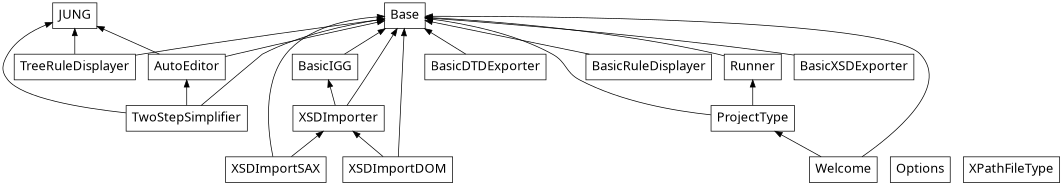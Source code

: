 digraph automaton_merge1 {
	node [shape = rectangle, fontname = "TeXGyrePagella-Regular", fontsize = 18];
	edge [fontname = "TeXGyrePagella-Regular", fontsize = 18];
	size = 7.08;
	rankdir = BT;

	AutoEditor
	Base
	BasicDTDExporter
	BasicIGG
	BasicRuleDisplayer
	BasicXSDExporter
	JUNG
	Options
	ProjectType
	Runner
	TreeRuleDisplayer
	TwoStepSimplifier
	Welcome
	XPathFileType
	XSDImportDOM
	XSDImporter
	XSDImportSAX

	AutoEditor -> Base
	AutoEditor -> JUNG
	BasicDTDExporter -> Base
	BasicIGG -> Base
	BasicRuleDisplayer -> Base
	BasicXSDExporter -> Base
	ProjectType -> Base
	ProjectType -> Runner
	Runner -> Base
	TreeRuleDisplayer -> Base
	TreeRuleDisplayer -> JUNG
	TwoStepSimplifier -> AutoEditor
	TwoStepSimplifier -> Base
	TwoStepSimplifier -> JUNG
	Welcome -> Base
	Welcome -> ProjectType
	XSDImportDOM -> Base
	XSDImportDOM -> XSDImporter
	XSDImporter -> Base
	XSDImporter -> BasicIGG
	XSDImportSAX -> Base
	XSDImportSAX -> XSDImporter
}